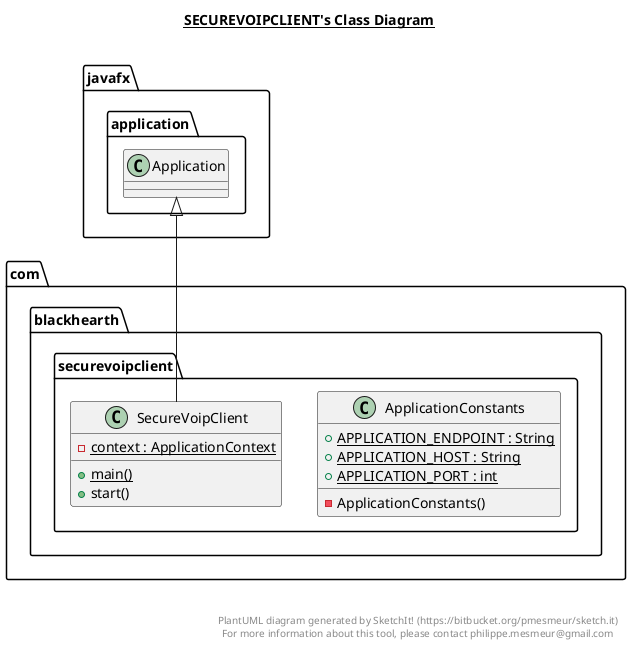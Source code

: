 @startuml

title __SECUREVOIPCLIENT's Class Diagram__\n

  namespace com.blackhearth.securevoipclient {
    class com.blackhearth.securevoipclient.ApplicationConstants {
        {static} + APPLICATION_ENDPOINT : String
        {static} + APPLICATION_HOST : String
        {static} + APPLICATION_PORT : int
        - ApplicationConstants()
    }
  }
  

  namespace com.blackhearth.securevoipclient {
    class com.blackhearth.securevoipclient.SecureVoipClient {
        {static} - context : ApplicationContext
        {static} + main()
        + start()
    }
  }
  

  com.blackhearth.securevoipclient.SecureVoipClient -up-|> javafx.application.Application


right footer


PlantUML diagram generated by SketchIt! (https://bitbucket.org/pmesmeur/sketch.it)
For more information about this tool, please contact philippe.mesmeur@gmail.com
endfooter

@enduml
